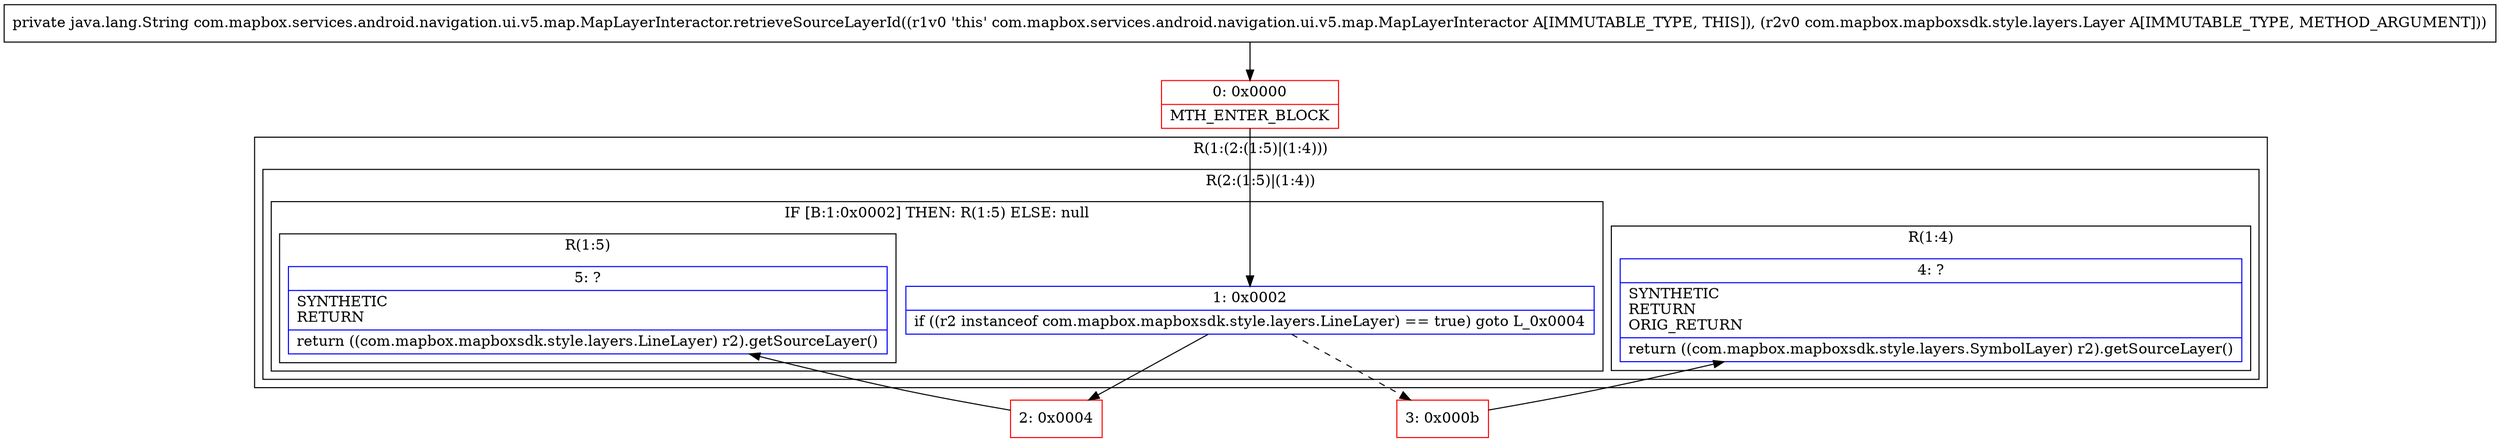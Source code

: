 digraph "CFG forcom.mapbox.services.android.navigation.ui.v5.map.MapLayerInteractor.retrieveSourceLayerId(Lcom\/mapbox\/mapboxsdk\/style\/layers\/Layer;)Ljava\/lang\/String;" {
subgraph cluster_Region_470990307 {
label = "R(1:(2:(1:5)|(1:4)))";
node [shape=record,color=blue];
subgraph cluster_Region_116554616 {
label = "R(2:(1:5)|(1:4))";
node [shape=record,color=blue];
subgraph cluster_IfRegion_600635337 {
label = "IF [B:1:0x0002] THEN: R(1:5) ELSE: null";
node [shape=record,color=blue];
Node_1 [shape=record,label="{1\:\ 0x0002|if ((r2 instanceof com.mapbox.mapboxsdk.style.layers.LineLayer) == true) goto L_0x0004\l}"];
subgraph cluster_Region_495069916 {
label = "R(1:5)";
node [shape=record,color=blue];
Node_5 [shape=record,label="{5\:\ ?|SYNTHETIC\lRETURN\l|return ((com.mapbox.mapboxsdk.style.layers.LineLayer) r2).getSourceLayer()\l}"];
}
}
subgraph cluster_Region_343306538 {
label = "R(1:4)";
node [shape=record,color=blue];
Node_4 [shape=record,label="{4\:\ ?|SYNTHETIC\lRETURN\lORIG_RETURN\l|return ((com.mapbox.mapboxsdk.style.layers.SymbolLayer) r2).getSourceLayer()\l}"];
}
}
}
Node_0 [shape=record,color=red,label="{0\:\ 0x0000|MTH_ENTER_BLOCK\l}"];
Node_2 [shape=record,color=red,label="{2\:\ 0x0004}"];
Node_3 [shape=record,color=red,label="{3\:\ 0x000b}"];
MethodNode[shape=record,label="{private java.lang.String com.mapbox.services.android.navigation.ui.v5.map.MapLayerInteractor.retrieveSourceLayerId((r1v0 'this' com.mapbox.services.android.navigation.ui.v5.map.MapLayerInteractor A[IMMUTABLE_TYPE, THIS]), (r2v0 com.mapbox.mapboxsdk.style.layers.Layer A[IMMUTABLE_TYPE, METHOD_ARGUMENT])) }"];
MethodNode -> Node_0;
Node_1 -> Node_2;
Node_1 -> Node_3[style=dashed];
Node_0 -> Node_1;
Node_2 -> Node_5;
Node_3 -> Node_4;
}

